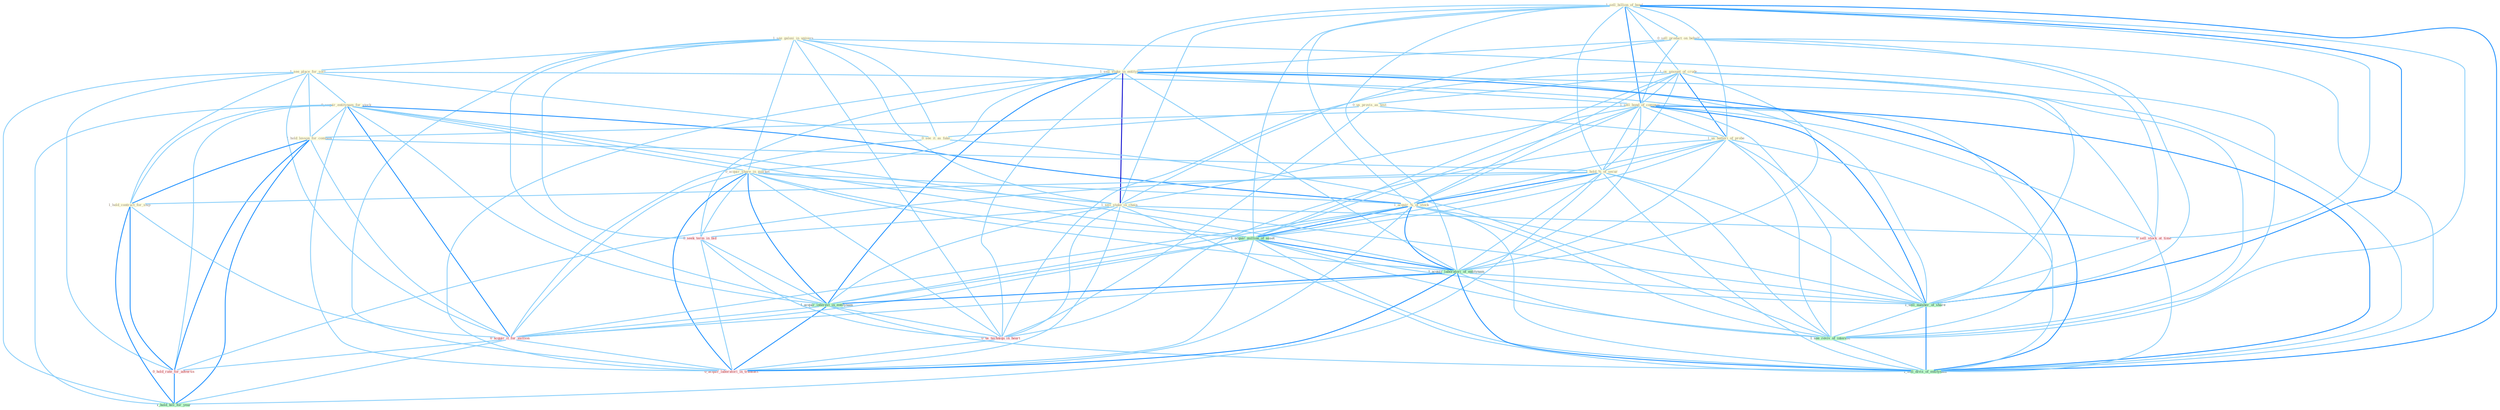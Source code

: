 Graph G{ 
    node
    [shape=polygon,style=filled,width=.5,height=.06,color="#BDFCC9",fixedsize=true,fontsize=4,
    fontcolor="#2f4f4f"];
    {node
    [color="#ffffe0", fontcolor="#8b7d6b"] "1_see_galaxi_in_univers " "1_see_place_for_sort " "1_sell_billion_of_bond " "0_acquir_entitynam_for_stock " "1_us_amount_of_crude " "0_sell_product_on_behalf " "0_us_provis_as_test " "1_sell_stake_in_entitynam " "1_sell_bond_of_compani " "1_hold_lesson_for_compani " "1_us_batteri_of_probe " "1_hold_%_of_secur " "0_acquir_share_in_market " "1_acquir_%_of_stock " "0_see_it_as_fake " "1_sell_stake_in_chain " "1_hold_contract_for_ship "}
{node [color="#fff0f5", fontcolor="#b22222"] "0_seek_term_in_bid " "0_us_techniqu_in_heart " "0_acquir_it_for_million " "0_hold_rate_for_advertis " "0_acquir_laboratori_in_transact " "0_sell_stock_at_time "}
edge [color="#B0E2FF"];

	"1_see_galaxi_in_univers " -- "1_see_place_for_sort " [w="1", color="#87cefa" ];
	"1_see_galaxi_in_univers " -- "1_sell_stake_in_entitynam " [w="1", color="#87cefa" ];
	"1_see_galaxi_in_univers " -- "0_acquir_share_in_market " [w="1", color="#87cefa" ];
	"1_see_galaxi_in_univers " -- "0_see_it_as_fake " [w="1", color="#87cefa" ];
	"1_see_galaxi_in_univers " -- "1_sell_stake_in_chain " [w="1", color="#87cefa" ];
	"1_see_galaxi_in_univers " -- "0_seek_term_in_bid " [w="1", color="#87cefa" ];
	"1_see_galaxi_in_univers " -- "1_acquir_interest_in_entitynam " [w="1", color="#87cefa" ];
	"1_see_galaxi_in_univers " -- "0_us_techniqu_in_heart " [w="1", color="#87cefa" ];
	"1_see_galaxi_in_univers " -- "0_acquir_laboratori_in_transact " [w="1", color="#87cefa" ];
	"1_see_galaxi_in_univers " -- "1_see_reviv_of_interest " [w="1", color="#87cefa" ];
	"1_see_place_for_sort " -- "0_acquir_entitynam_for_stock " [w="1", color="#87cefa" ];
	"1_see_place_for_sort " -- "1_hold_lesson_for_compani " [w="1", color="#87cefa" ];
	"1_see_place_for_sort " -- "0_see_it_as_fake " [w="1", color="#87cefa" ];
	"1_see_place_for_sort " -- "1_hold_contract_for_ship " [w="1", color="#87cefa" ];
	"1_see_place_for_sort " -- "0_acquir_it_for_million " [w="1", color="#87cefa" ];
	"1_see_place_for_sort " -- "0_hold_rate_for_advertis " [w="1", color="#87cefa" ];
	"1_see_place_for_sort " -- "1_see_reviv_of_interest " [w="1", color="#87cefa" ];
	"1_see_place_for_sort " -- "1_hold_bill_for_year " [w="1", color="#87cefa" ];
	"1_sell_billion_of_bond " -- "1_us_amount_of_crude " [w="1", color="#87cefa" ];
	"1_sell_billion_of_bond " -- "0_sell_product_on_behalf " [w="1", color="#87cefa" ];
	"1_sell_billion_of_bond " -- "1_sell_stake_in_entitynam " [w="1", color="#87cefa" ];
	"1_sell_billion_of_bond " -- "1_sell_bond_of_compani " [w="2", color="#1e90ff" , len=0.8];
	"1_sell_billion_of_bond " -- "1_us_batteri_of_probe " [w="1", color="#87cefa" ];
	"1_sell_billion_of_bond " -- "1_hold_%_of_secur " [w="1", color="#87cefa" ];
	"1_sell_billion_of_bond " -- "1_acquir_%_of_stock " [w="1", color="#87cefa" ];
	"1_sell_billion_of_bond " -- "1_sell_stake_in_chain " [w="1", color="#87cefa" ];
	"1_sell_billion_of_bond " -- "1_acquir_million_of_asset " [w="1", color="#87cefa" ];
	"1_sell_billion_of_bond " -- "1_acquir_laboratori_of_entitynam " [w="1", color="#87cefa" ];
	"1_sell_billion_of_bond " -- "0_sell_stock_at_time " [w="1", color="#87cefa" ];
	"1_sell_billion_of_bond " -- "1_sell_number_of_share " [w="2", color="#1e90ff" , len=0.8];
	"1_sell_billion_of_bond " -- "1_see_reviv_of_interest " [w="1", color="#87cefa" ];
	"1_sell_billion_of_bond " -- "1_sell_divis_of_entitynam " [w="2", color="#1e90ff" , len=0.8];
	"0_acquir_entitynam_for_stock " -- "1_hold_lesson_for_compani " [w="1", color="#87cefa" ];
	"0_acquir_entitynam_for_stock " -- "0_acquir_share_in_market " [w="1", color="#87cefa" ];
	"0_acquir_entitynam_for_stock " -- "1_acquir_%_of_stock " [w="2", color="#1e90ff" , len=0.8];
	"0_acquir_entitynam_for_stock " -- "1_hold_contract_for_ship " [w="1", color="#87cefa" ];
	"0_acquir_entitynam_for_stock " -- "1_acquir_million_of_asset " [w="1", color="#87cefa" ];
	"0_acquir_entitynam_for_stock " -- "1_acquir_laboratori_of_entitynam " [w="1", color="#87cefa" ];
	"0_acquir_entitynam_for_stock " -- "1_acquir_interest_in_entitynam " [w="1", color="#87cefa" ];
	"0_acquir_entitynam_for_stock " -- "0_acquir_it_for_million " [w="2", color="#1e90ff" , len=0.8];
	"0_acquir_entitynam_for_stock " -- "0_hold_rate_for_advertis " [w="1", color="#87cefa" ];
	"0_acquir_entitynam_for_stock " -- "0_acquir_laboratori_in_transact " [w="1", color="#87cefa" ];
	"0_acquir_entitynam_for_stock " -- "1_hold_bill_for_year " [w="1", color="#87cefa" ];
	"1_us_amount_of_crude " -- "0_us_provis_as_test " [w="1", color="#87cefa" ];
	"1_us_amount_of_crude " -- "1_sell_bond_of_compani " [w="1", color="#87cefa" ];
	"1_us_amount_of_crude " -- "1_us_batteri_of_probe " [w="2", color="#1e90ff" , len=0.8];
	"1_us_amount_of_crude " -- "1_hold_%_of_secur " [w="1", color="#87cefa" ];
	"1_us_amount_of_crude " -- "1_acquir_%_of_stock " [w="1", color="#87cefa" ];
	"1_us_amount_of_crude " -- "1_acquir_million_of_asset " [w="1", color="#87cefa" ];
	"1_us_amount_of_crude " -- "1_acquir_laboratori_of_entitynam " [w="1", color="#87cefa" ];
	"1_us_amount_of_crude " -- "0_us_techniqu_in_heart " [w="1", color="#87cefa" ];
	"1_us_amount_of_crude " -- "1_sell_number_of_share " [w="1", color="#87cefa" ];
	"1_us_amount_of_crude " -- "1_see_reviv_of_interest " [w="1", color="#87cefa" ];
	"1_us_amount_of_crude " -- "1_sell_divis_of_entitynam " [w="1", color="#87cefa" ];
	"0_sell_product_on_behalf " -- "1_sell_stake_in_entitynam " [w="1", color="#87cefa" ];
	"0_sell_product_on_behalf " -- "1_sell_bond_of_compani " [w="1", color="#87cefa" ];
	"0_sell_product_on_behalf " -- "1_sell_stake_in_chain " [w="1", color="#87cefa" ];
	"0_sell_product_on_behalf " -- "0_sell_stock_at_time " [w="1", color="#87cefa" ];
	"0_sell_product_on_behalf " -- "1_sell_number_of_share " [w="1", color="#87cefa" ];
	"0_sell_product_on_behalf " -- "1_sell_divis_of_entitynam " [w="1", color="#87cefa" ];
	"0_us_provis_as_test " -- "1_us_batteri_of_probe " [w="1", color="#87cefa" ];
	"0_us_provis_as_test " -- "0_see_it_as_fake " [w="1", color="#87cefa" ];
	"0_us_provis_as_test " -- "0_us_techniqu_in_heart " [w="1", color="#87cefa" ];
	"1_sell_stake_in_entitynam " -- "1_sell_bond_of_compani " [w="1", color="#87cefa" ];
	"1_sell_stake_in_entitynam " -- "0_acquir_share_in_market " [w="1", color="#87cefa" ];
	"1_sell_stake_in_entitynam " -- "1_sell_stake_in_chain " [w="3", color="#0000cd" , len=0.6];
	"1_sell_stake_in_entitynam " -- "1_acquir_laboratori_of_entitynam " [w="1", color="#87cefa" ];
	"1_sell_stake_in_entitynam " -- "0_seek_term_in_bid " [w="1", color="#87cefa" ];
	"1_sell_stake_in_entitynam " -- "1_acquir_interest_in_entitynam " [w="2", color="#1e90ff" , len=0.8];
	"1_sell_stake_in_entitynam " -- "0_us_techniqu_in_heart " [w="1", color="#87cefa" ];
	"1_sell_stake_in_entitynam " -- "0_acquir_laboratori_in_transact " [w="1", color="#87cefa" ];
	"1_sell_stake_in_entitynam " -- "0_sell_stock_at_time " [w="1", color="#87cefa" ];
	"1_sell_stake_in_entitynam " -- "1_sell_number_of_share " [w="1", color="#87cefa" ];
	"1_sell_stake_in_entitynam " -- "1_sell_divis_of_entitynam " [w="2", color="#1e90ff" , len=0.8];
	"1_sell_bond_of_compani " -- "1_hold_lesson_for_compani " [w="1", color="#87cefa" ];
	"1_sell_bond_of_compani " -- "1_us_batteri_of_probe " [w="1", color="#87cefa" ];
	"1_sell_bond_of_compani " -- "1_hold_%_of_secur " [w="1", color="#87cefa" ];
	"1_sell_bond_of_compani " -- "1_acquir_%_of_stock " [w="1", color="#87cefa" ];
	"1_sell_bond_of_compani " -- "1_sell_stake_in_chain " [w="1", color="#87cefa" ];
	"1_sell_bond_of_compani " -- "1_acquir_million_of_asset " [w="1", color="#87cefa" ];
	"1_sell_bond_of_compani " -- "1_acquir_laboratori_of_entitynam " [w="1", color="#87cefa" ];
	"1_sell_bond_of_compani " -- "0_sell_stock_at_time " [w="1", color="#87cefa" ];
	"1_sell_bond_of_compani " -- "1_sell_number_of_share " [w="2", color="#1e90ff" , len=0.8];
	"1_sell_bond_of_compani " -- "1_see_reviv_of_interest " [w="1", color="#87cefa" ];
	"1_sell_bond_of_compani " -- "1_sell_divis_of_entitynam " [w="2", color="#1e90ff" , len=0.8];
	"1_hold_lesson_for_compani " -- "1_hold_%_of_secur " [w="1", color="#87cefa" ];
	"1_hold_lesson_for_compani " -- "1_hold_contract_for_ship " [w="2", color="#1e90ff" , len=0.8];
	"1_hold_lesson_for_compani " -- "0_acquir_it_for_million " [w="1", color="#87cefa" ];
	"1_hold_lesson_for_compani " -- "0_hold_rate_for_advertis " [w="2", color="#1e90ff" , len=0.8];
	"1_hold_lesson_for_compani " -- "1_hold_bill_for_year " [w="2", color="#1e90ff" , len=0.8];
	"1_us_batteri_of_probe " -- "1_hold_%_of_secur " [w="1", color="#87cefa" ];
	"1_us_batteri_of_probe " -- "1_acquir_%_of_stock " [w="1", color="#87cefa" ];
	"1_us_batteri_of_probe " -- "1_acquir_million_of_asset " [w="1", color="#87cefa" ];
	"1_us_batteri_of_probe " -- "1_acquir_laboratori_of_entitynam " [w="1", color="#87cefa" ];
	"1_us_batteri_of_probe " -- "0_us_techniqu_in_heart " [w="1", color="#87cefa" ];
	"1_us_batteri_of_probe " -- "1_sell_number_of_share " [w="1", color="#87cefa" ];
	"1_us_batteri_of_probe " -- "1_see_reviv_of_interest " [w="1", color="#87cefa" ];
	"1_us_batteri_of_probe " -- "1_sell_divis_of_entitynam " [w="1", color="#87cefa" ];
	"1_hold_%_of_secur " -- "1_acquir_%_of_stock " [w="2", color="#1e90ff" , len=0.8];
	"1_hold_%_of_secur " -- "1_hold_contract_for_ship " [w="1", color="#87cefa" ];
	"1_hold_%_of_secur " -- "1_acquir_million_of_asset " [w="1", color="#87cefa" ];
	"1_hold_%_of_secur " -- "1_acquir_laboratori_of_entitynam " [w="1", color="#87cefa" ];
	"1_hold_%_of_secur " -- "0_hold_rate_for_advertis " [w="1", color="#87cefa" ];
	"1_hold_%_of_secur " -- "1_sell_number_of_share " [w="1", color="#87cefa" ];
	"1_hold_%_of_secur " -- "1_see_reviv_of_interest " [w="1", color="#87cefa" ];
	"1_hold_%_of_secur " -- "1_hold_bill_for_year " [w="1", color="#87cefa" ];
	"1_hold_%_of_secur " -- "1_sell_divis_of_entitynam " [w="1", color="#87cefa" ];
	"0_acquir_share_in_market " -- "1_acquir_%_of_stock " [w="1", color="#87cefa" ];
	"0_acquir_share_in_market " -- "1_sell_stake_in_chain " [w="1", color="#87cefa" ];
	"0_acquir_share_in_market " -- "1_acquir_million_of_asset " [w="1", color="#87cefa" ];
	"0_acquir_share_in_market " -- "1_acquir_laboratori_of_entitynam " [w="1", color="#87cefa" ];
	"0_acquir_share_in_market " -- "0_seek_term_in_bid " [w="1", color="#87cefa" ];
	"0_acquir_share_in_market " -- "1_acquir_interest_in_entitynam " [w="2", color="#1e90ff" , len=0.8];
	"0_acquir_share_in_market " -- "0_us_techniqu_in_heart " [w="1", color="#87cefa" ];
	"0_acquir_share_in_market " -- "0_acquir_it_for_million " [w="1", color="#87cefa" ];
	"0_acquir_share_in_market " -- "0_acquir_laboratori_in_transact " [w="2", color="#1e90ff" , len=0.8];
	"1_acquir_%_of_stock " -- "1_acquir_million_of_asset " [w="2", color="#1e90ff" , len=0.8];
	"1_acquir_%_of_stock " -- "1_acquir_laboratori_of_entitynam " [w="2", color="#1e90ff" , len=0.8];
	"1_acquir_%_of_stock " -- "1_acquir_interest_in_entitynam " [w="1", color="#87cefa" ];
	"1_acquir_%_of_stock " -- "0_acquir_it_for_million " [w="1", color="#87cefa" ];
	"1_acquir_%_of_stock " -- "0_acquir_laboratori_in_transact " [w="1", color="#87cefa" ];
	"1_acquir_%_of_stock " -- "1_sell_number_of_share " [w="1", color="#87cefa" ];
	"1_acquir_%_of_stock " -- "1_see_reviv_of_interest " [w="1", color="#87cefa" ];
	"1_acquir_%_of_stock " -- "1_sell_divis_of_entitynam " [w="1", color="#87cefa" ];
	"0_see_it_as_fake " -- "0_acquir_it_for_million " [w="1", color="#87cefa" ];
	"0_see_it_as_fake " -- "1_see_reviv_of_interest " [w="1", color="#87cefa" ];
	"1_sell_stake_in_chain " -- "0_seek_term_in_bid " [w="1", color="#87cefa" ];
	"1_sell_stake_in_chain " -- "1_acquir_interest_in_entitynam " [w="1", color="#87cefa" ];
	"1_sell_stake_in_chain " -- "0_us_techniqu_in_heart " [w="1", color="#87cefa" ];
	"1_sell_stake_in_chain " -- "0_acquir_laboratori_in_transact " [w="1", color="#87cefa" ];
	"1_sell_stake_in_chain " -- "0_sell_stock_at_time " [w="1", color="#87cefa" ];
	"1_sell_stake_in_chain " -- "1_sell_number_of_share " [w="1", color="#87cefa" ];
	"1_sell_stake_in_chain " -- "1_sell_divis_of_entitynam " [w="1", color="#87cefa" ];
	"1_hold_contract_for_ship " -- "0_acquir_it_for_million " [w="1", color="#87cefa" ];
	"1_hold_contract_for_ship " -- "0_hold_rate_for_advertis " [w="2", color="#1e90ff" , len=0.8];
	"1_hold_contract_for_ship " -- "1_hold_bill_for_year " [w="2", color="#1e90ff" , len=0.8];
	"1_acquir_million_of_asset " -- "1_acquir_laboratori_of_entitynam " [w="2", color="#1e90ff" , len=0.8];
	"1_acquir_million_of_asset " -- "1_acquir_interest_in_entitynam " [w="1", color="#87cefa" ];
	"1_acquir_million_of_asset " -- "0_acquir_it_for_million " [w="1", color="#87cefa" ];
	"1_acquir_million_of_asset " -- "0_acquir_laboratori_in_transact " [w="1", color="#87cefa" ];
	"1_acquir_million_of_asset " -- "1_sell_number_of_share " [w="1", color="#87cefa" ];
	"1_acquir_million_of_asset " -- "1_see_reviv_of_interest " [w="1", color="#87cefa" ];
	"1_acquir_million_of_asset " -- "1_sell_divis_of_entitynam " [w="1", color="#87cefa" ];
	"1_acquir_laboratori_of_entitynam " -- "1_acquir_interest_in_entitynam " [w="2", color="#1e90ff" , len=0.8];
	"1_acquir_laboratori_of_entitynam " -- "0_acquir_it_for_million " [w="1", color="#87cefa" ];
	"1_acquir_laboratori_of_entitynam " -- "0_acquir_laboratori_in_transact " [w="2", color="#1e90ff" , len=0.8];
	"1_acquir_laboratori_of_entitynam " -- "1_sell_number_of_share " [w="1", color="#87cefa" ];
	"1_acquir_laboratori_of_entitynam " -- "1_see_reviv_of_interest " [w="1", color="#87cefa" ];
	"1_acquir_laboratori_of_entitynam " -- "1_sell_divis_of_entitynam " [w="2", color="#1e90ff" , len=0.8];
	"0_seek_term_in_bid " -- "1_acquir_interest_in_entitynam " [w="1", color="#87cefa" ];
	"0_seek_term_in_bid " -- "0_us_techniqu_in_heart " [w="1", color="#87cefa" ];
	"0_seek_term_in_bid " -- "0_acquir_laboratori_in_transact " [w="1", color="#87cefa" ];
	"1_acquir_interest_in_entitynam " -- "0_us_techniqu_in_heart " [w="1", color="#87cefa" ];
	"1_acquir_interest_in_entitynam " -- "0_acquir_it_for_million " [w="1", color="#87cefa" ];
	"1_acquir_interest_in_entitynam " -- "0_acquir_laboratori_in_transact " [w="2", color="#1e90ff" , len=0.8];
	"1_acquir_interest_in_entitynam " -- "1_sell_divis_of_entitynam " [w="1", color="#87cefa" ];
	"0_us_techniqu_in_heart " -- "0_acquir_laboratori_in_transact " [w="1", color="#87cefa" ];
	"0_acquir_it_for_million " -- "0_hold_rate_for_advertis " [w="1", color="#87cefa" ];
	"0_acquir_it_for_million " -- "0_acquir_laboratori_in_transact " [w="1", color="#87cefa" ];
	"0_acquir_it_for_million " -- "1_hold_bill_for_year " [w="1", color="#87cefa" ];
	"0_hold_rate_for_advertis " -- "1_hold_bill_for_year " [w="2", color="#1e90ff" , len=0.8];
	"0_sell_stock_at_time " -- "1_sell_number_of_share " [w="1", color="#87cefa" ];
	"0_sell_stock_at_time " -- "1_sell_divis_of_entitynam " [w="1", color="#87cefa" ];
	"1_sell_number_of_share " -- "1_see_reviv_of_interest " [w="1", color="#87cefa" ];
	"1_sell_number_of_share " -- "1_sell_divis_of_entitynam " [w="2", color="#1e90ff" , len=0.8];
	"1_see_reviv_of_interest " -- "1_sell_divis_of_entitynam " [w="1", color="#87cefa" ];
}